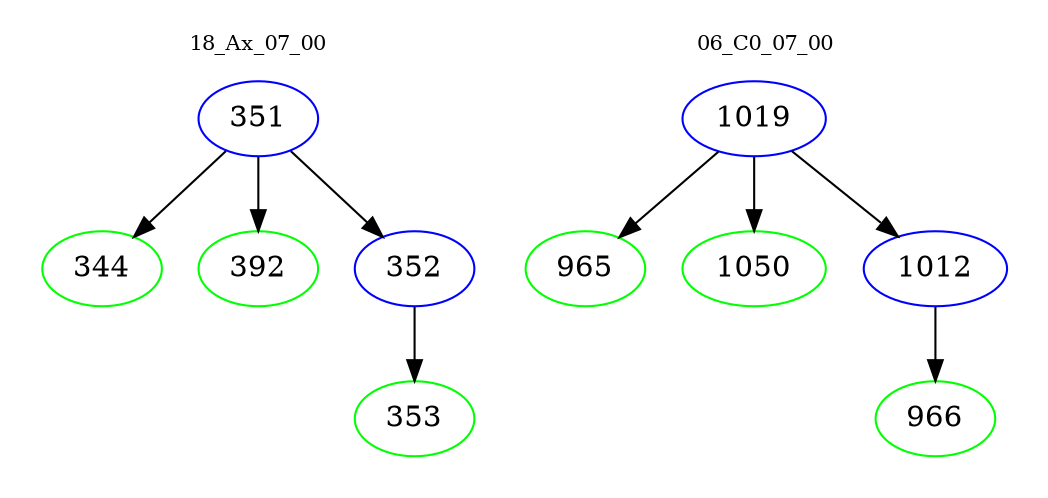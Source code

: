 digraph{
subgraph cluster_0 {
color = white
label = "18_Ax_07_00";
fontsize=10;
T0_351 [label="351", color="blue"]
T0_351 -> T0_344 [color="black"]
T0_344 [label="344", color="green"]
T0_351 -> T0_392 [color="black"]
T0_392 [label="392", color="green"]
T0_351 -> T0_352 [color="black"]
T0_352 [label="352", color="blue"]
T0_352 -> T0_353 [color="black"]
T0_353 [label="353", color="green"]
}
subgraph cluster_1 {
color = white
label = "06_C0_07_00";
fontsize=10;
T1_1019 [label="1019", color="blue"]
T1_1019 -> T1_965 [color="black"]
T1_965 [label="965", color="green"]
T1_1019 -> T1_1050 [color="black"]
T1_1050 [label="1050", color="green"]
T1_1019 -> T1_1012 [color="black"]
T1_1012 [label="1012", color="blue"]
T1_1012 -> T1_966 [color="black"]
T1_966 [label="966", color="green"]
}
}
